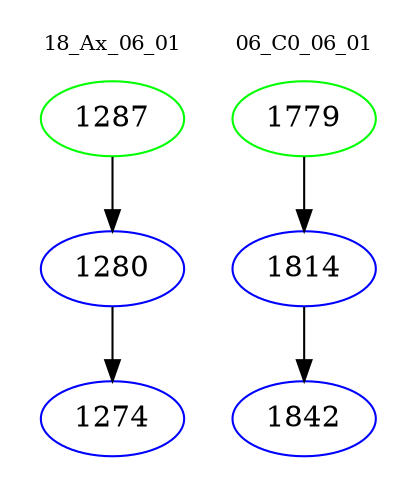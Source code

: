 digraph{
subgraph cluster_0 {
color = white
label = "18_Ax_06_01";
fontsize=10;
T0_1287 [label="1287", color="green"]
T0_1287 -> T0_1280 [color="black"]
T0_1280 [label="1280", color="blue"]
T0_1280 -> T0_1274 [color="black"]
T0_1274 [label="1274", color="blue"]
}
subgraph cluster_1 {
color = white
label = "06_C0_06_01";
fontsize=10;
T1_1779 [label="1779", color="green"]
T1_1779 -> T1_1814 [color="black"]
T1_1814 [label="1814", color="blue"]
T1_1814 -> T1_1842 [color="black"]
T1_1842 [label="1842", color="blue"]
}
}
